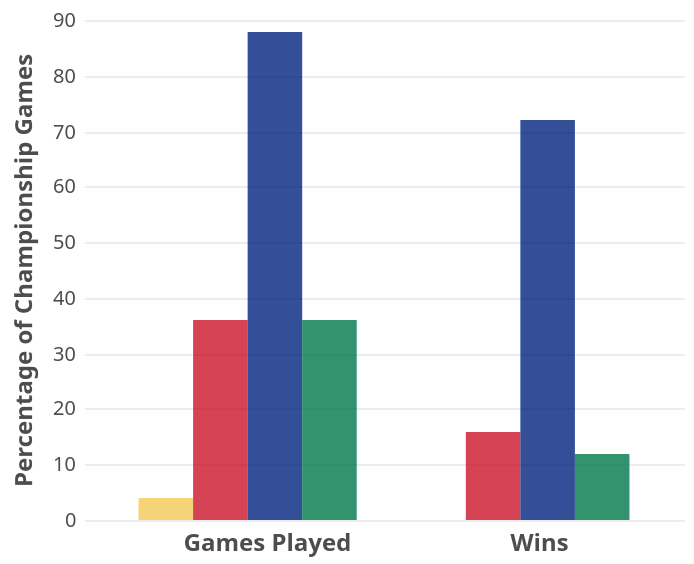 {
    "$schema": "https://vega.github.io/schema/vega/v5.json",
    "description": "A basic grouped bar chart example.",
    "width": 300,
    "height": 250,
    "padding": 5,
  
    "data": [
      {
        "name": "table",
        "values": [
          {"category":"Games Played", "position":0, "value":4, "Country":"Argentina", "Proportion": "4%"},
          {"category":"Games Played", "position":1, "value":36, "Country":"Australia", "Proportion": "36%"},
          {"category":"Games Played", "position":2, "value":88, "Country":"New Zealand", "Proportion": "88%"},
          {"category":"Games Played", "position":3, "value":36, "Country":"South Africa", "Proportion": "36%"},
          {"category":"Wins", "position":0, "value":0, "Country":"Argentina", "Proportion": "0%"},
          {"category":"Wins", "position":1, "value":16, "Country":"Australia", "Proportion": "16%"},
          {"category":"Wins", "position":2, "value":72, "Country":"New Zealand", "Proportion": "72%"},
          {"category":"Wins", "position":3, "value":12, "Country":"South Africa", "Proportion": "12%"}
        ]
      }
    ],
  
    "scales": [
      {
        "name": "xscale",
        "type": "band",
        "domain": {"data": "table", "field": "category"},
        "range": "width",
        "padding": 0.2
      },
      {
        "name": "yscale",
        "type": "linear",
        "domain": {"data": "table", "field": "value"},
        "range": "height",
        "round": true,
        "zero": true,
        "nice": true
      },
      {
        "name": "color",
        "type": "ordinal",
        "domain": {"data": "table", "field": "position"},
        "range": ["#F5C856", "#CC142B", "#00247D", "#007A4D"]
      }
    ],
  
    "axes": [
      {
        "orient": "left", 
        "scale": "yscale", 
        "title": "Percentage of Championship Games",
        "titleColor": "#4d4d4d",
        "titleFontSize": 12,
        "titlePadding": 8,
        "tickSize": 0, 
        "labelPadding": 4,
        "labelColor": "#4d4d4d", 
        "grid": true, 
        "gridOpacity": 0.5,
        "domain": false
      },
      {
        "orient": "bottom", 
        "scale": "xscale", 
        "labelFontWeight": "bold", 
        "labelColor": "#4d4d4d",
        "labelFontSize": 12,
        "labelOffset": 10,
        "labelPadding": 6,
        "tickSize": 0, 
        "labelAlign": "center",
        "domain": false
      }
    ],
  
    "marks": [
      {
        "type": "group",
        "from": {
          "facet": {
            "data": "table",
            "name": "facet",
            "groupby": "category"
          }
        },
  
        "encode": {
          "enter": {
            "x": {"scale": "xscale", "field": "category"}
          }
        },
  
        "signals": [
          {"name": "width", "update": "bandwidth('xscale')"}
        ],
  
        "scales": [
          {
            "name": "pos",
            "type": "band",
            "range": "width",
            "domain": {"data": "facet", "field": "position"}
          }
        ],
  
        "marks": [
          {
            "name": "bars",
            "from": {"data": "facet"},
            "type": "rect",
            "encode": {
              "enter": {
                "y": {"scale": "yscale", "field": "value"},
                "y2": {"scale": "yscale", "value": 0},
                "x": {"scale": "pos", "field": "position"},
                "width": {"scale": "pos", "band": 1},
                "fill": {"scale": "color", "field": "position"},
                "opacity": {"value": 0.8},
                "tooltip": [
                    {"field": "Proportion", "type": "nominal"}
                ]
              }
            }
          }
        ]
      }
    ]
  }
